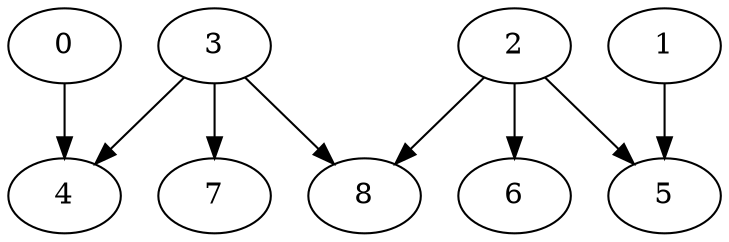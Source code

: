 digraph G {
0 [NumberOfPointsInPath="112",P0x="55.5",P0y="123.5",P100x="31.5",P100y="141",P101x="31.5",P101y="139.5",P102x="41.5",P102y="129.5",P103x="43",P103y="129.5",P104x="44.5",P104y="127.5",P105x="46",P105y="127.5",P106x="46.5",P106y="126.5",P107x="49",P107y="126.5",P108x="49.5",P108y="125.5",P109x="51",P109y="125.5",P10x="80",P10y="129.5",P110x="51.5",P110y="124.5",P111x="55",P111y="124.5",P11x="81.5",P11y="129.5",P12x="91.5",P12y="139.5",P13x="91.5",P13y="141",P14x="93.5",P14y="142.5",P15x="93.5",P15y="144",P16x="94.5",P16y="144.5",P17x="94.5",P17y="146",P18x="95.5",P18y="146.5",P19x="95.5",P19y="148",P1x="67.5",P1y="123.5",P20x="96.5",P20y="148.5",P21x="96.5",P21y="151",P22x="97.5",P22y="151.5",P23x="97.5",P23y="154",P24x="98.5",P24y="154.5",P25x="98.5",P25y="157",P26x="99.5",P26y="157.5",P27x="99.5",P27y="163",P28x="100.5",P28y="163.5",P29x="100.5",P29y="178.5",P2x="68",P2y="124.5",P30x="99.5",P30y="179",P31x="99.5",P31y="184.5",P32x="98.5",P32y="185",P33x="98.5",P33y="187.5",P34x="97.5",P34y="188",P35x="97.5",P35y="190.5",P36x="96.5",P36y="191",P37x="96.5",P37y="193.5",P38x="95.5",P38y="194",P39x="95.5",P39y="195.5",P3x="71.5",P3y="124.5",P40x="94.5",P40y="196",P41x="94.5",P41y="197.5",P42x="93.5",P42y="198",P43x="93.5",P43y="199.5",P44x="91.5",P44y="201",P45x="91.5",P45y="202.5",P46x="81.5",P46y="212.5",P47x="80",P47y="212.5",P48x="78.5",P48y="214.5",P49x="77",P49y="214.5",P4x="72",P4y="125.5",P50x="76.5",P50y="215.5",P51x="74",P51y="215.5",P52x="73.5",P52y="216.5",P53x="72",P53y="216.5",P54x="71.5",P54y="217.5",P55x="68",P55y="217.5",P56x="67.5",P56y="218.5",P57x="55.5",P57y="218.5",P58x="55",P58y="217.5",P59x="51.5",P59y="217.5",P5x="73.5",P5y="125.5",P60x="51",P60y="216.5",P61x="49.5",P61y="216.5",P62x="49",P62y="215.5",P63x="46.5",P63y="215.5",P64x="46",P64y="214.5",P65x="44.5",P65y="214.5",P66x="43",P66y="212.5",P67x="41.5",P67y="212.5",P68x="31.5",P68y="202.5",P69x="31.5",P69y="201",P6x="74",P6y="126.5",P70x="29.5",P70y="199.5",P71x="29.5",P71y="198",P72x="28.5",P72y="197.5",P73x="28.5",P73y="196",P74x="27.5",P74y="195.5",P75x="27.5",P75y="194",P76x="26.5",P76y="193.5",P77x="26.5",P77y="191",P78x="25.5",P78y="190.5",P79x="25.5",P79y="188",P7x="76.5",P7y="126.5",P80x="24.5",P80y="187.5",P81x="24.5",P81y="185",P82x="23.5",P82y="184.5",P83x="23.5",P83y="179",P84x="22.5",P84y="178.5",P85x="22.5",P85y="163.5",P86x="23.5",P86y="163",P87x="23.5",P87y="157.5",P88x="24.5",P88y="157",P89x="24.5",P89y="154.5",P8x="77",P8y="127.5",P90x="25.5",P90y="154",P91x="25.5",P91y="151.5",P92x="26.5",P92y="151",P93x="26.5",P93y="148.5",P94x="27.5",P94y="148",P95x="27.5",P95y="146.5",P96x="28.5",P96y="146",P97x="28.5",P97y="144.5",P98x="29.5",P98y="144",P99x="29.5",P99y="142.5",P9x="78.5",P9y="127.5",SegmentationLevel="0",SegmentationType="0"];
1 [NumberOfPointsInPath="5",P0x="187.5",P0y="31.5",P1x="221.5",P1y="31.5",P2x="221.5",P2y="202.5",P3x="187.5",P3y="202.5",P4x="187.5",P4y="33",SegmentationLevel="0",SegmentationType="0"];
2 [NumberOfPointsInPath="120",P0x="134.5",P0y="38.5",P100x="122.5",P100y="69",P101x="122.5",P101y="64.5",P102x="123.5",P102y="64",P103x="123.5",P103y="60.5",P104x="124.5",P104y="60",P105x="124.5",P105y="56.5",P106x="125.5",P106y="56",P107x="125.5",P107y="52.5",P108x="126.5",P108y="52",P109x="126.5",P109y="49.5",P10x="144.5",P10y="47.5",P110x="127.5",P110y="49",P111x="127.5",P111y="47.5",P112x="128.5",P112y="47",P113x="128.5",P113y="45.5",P114x="129.5",P114y="45",P115x="129.5",P115y="43.5",P116x="130.5",P116y="43",P117x="130.5",P117y="41.5",P118x="132.5",P118y="39.5",P119x="134",P119y="39.5",P11x="144.5",P11y="49",P12x="145.5",P12y="49.5",P13x="145.5",P13y="52",P14x="146.5",P14y="52.5",P15x="146.5",P15y="56",P16x="147.5",P16y="56.5",P17x="147.5",P17y="60",P18x="148.5",P18y="60.5",P19x="148.5",P19y="64",P1x="137.5",P1y="38.5",P20x="149.5",P20y="64.5",P21x="149.5",P21y="69",P22x="150.5",P22y="69.5",P23x="150.5",P23y="75",P24x="151.5",P24y="75.5",P25x="151.5",P25y="83",P26x="152.5",P26y="83.5",P27x="152.5",P27y="92",P28x="153.5",P28y="92.5",P29x="153.5",P29y="107",P2x="138",P2y="39.5",P30x="154.5",P30y="107.5",P31x="154.5",P31y="149.5",P32x="153.5",P32y="150",P33x="153.5",P33y="164.5",P34x="152.5",P34y="165",P35x="152.5",P35y="173.5",P36x="151.5",P36y="174",P37x="151.5",P37y="181.5",P38x="150.5",P38y="182",P39x="150.5",P39y="187.5",P3x="139.5",P3y="39.5",P40x="149.5",P40y="188",P41x="149.5",P41y="192.5",P42x="148.5",P42y="193",P43x="148.5",P43y="196.5",P44x="147.5",P44y="197",P45x="147.5",P45y="200.5",P46x="146.5",P46y="201",P47x="146.5",P47y="204.5",P48x="145.5",P48y="205",P49x="145.5",P49y="207.5",P4x="141.5",P4y="41.5",P50x="144.5",P50y="208",P51x="144.5",P51y="209.5",P52x="143.5",P52y="210",P53x="143.5",P53y="211.5",P54x="142.5",P54y="212",P55x="142.5",P55y="213.5",P56x="141.5",P56y="214",P57x="141.5",P57y="215.5",P58x="139.5",P58y="217.5",P59x="138",P59y="217.5",P5x="141.5",P5y="43",P60x="137.5",P60y="218.5",P61x="134.5",P61y="218.5",P62x="134",P62y="217.5",P63x="132.5",P63y="217.5",P64x="130.5",P64y="215.5",P65x="130.5",P65y="214",P66x="129.5",P66y="213.5",P67x="129.5",P67y="212",P68x="128.5",P68y="211.5",P69x="128.5",P69y="210",P6x="142.5",P6y="43.5",P70x="127.5",P70y="209.5",P71x="127.5",P71y="208",P72x="126.5",P72y="207.5",P73x="126.5",P73y="205",P74x="125.5",P74y="204.5",P75x="125.5",P75y="201",P76x="124.5",P76y="200.5",P77x="124.5",P77y="197",P78x="123.5",P78y="196.5",P79x="123.5",P79y="193",P7x="142.5",P7y="45",P80x="122.5",P80y="192.5",P81x="122.5",P81y="188",P82x="121.5",P82y="187.5",P83x="121.5",P83y="182",P84x="120.5",P84y="181.5",P85x="120.5",P85y="174",P86x="119.5",P86y="173.5",P87x="119.5",P87y="165",P88x="118.5",P88y="164.5",P89x="118.5",P89y="150",P8x="143.5",P8y="45.5",P90x="117.5",P90y="149.5",P91x="117.5",P91y="107.5",P92x="118.5",P92y="107",P93x="118.5",P93y="92.5",P94x="119.5",P94y="92",P95x="119.5",P95y="83.5",P96x="120.5",P96y="83",P97x="120.5",P97y="75.5",P98x="121.5",P98y="75",P99x="121.5",P99y="69.5",P9x="143.5",P9y="47",SegmentationLevel="0",SegmentationType="0"];
3 [NumberOfPointsInPath="5",P0x="19.5",P0y="30.5",P1x="84.5",P1y="30.5",P2x="84.5",P2y="94.5",P3x="19.5",P3y="94.5",P4x="19.5",P4y="32",SegmentationLevel="0",SegmentationType="0"];
4 [NumberOfPointsInPath="164",P0x="53.5",P0y="85.5",P100x="25.5",P100y="202.5",P101x="25.5",P101y="201",P102x="24.5",P102y="200.5",P103x="24.5",P103y="199",P104x="23.5",P104y="198.5",P105x="23.5",P105y="197",P106x="22.5",P106y="196.5",P107x="22.5",P107y="195",P108x="21.5",P108y="194.5",P109x="21.5",P109y="192",P10x="85",P10y="96.5",P110x="21",P110y="191.5",P111x="19.5",P111y="191.5",P112x="19.5",P112y="189",P113x="18.5",P113y="188.5",P114x="18.5",P114y="186",P115x="17.5",P115y="185.5",P116x="17.5",P116y="183",P117x="16.5",P117y="182.5",P118x="16.5",P118y="179",P119x="15.5",P119y="178.5",P11x="86.5",P11y="96.5",P120x="15.5",P120y="173",P121x="14.5",P121y="172.5",P122x="14.5",P122y="166",P123x="13.5",P123y="165.5",P124x="13.5",P124y="142.5",P125x="14.5",P125y="142",P126x="14.5",P126y="135.5",P127x="15.5",P127y="135",P128x="15.5",P128y="129.5",P129x="16.5",P129y="129",P12x="89.5",P12y="99.5",P130x="16.5",P130y="125.5",P131x="17.5",P131y="125",P132x="17.5",P132y="122.5",P133x="18.5",P133y="122",P134x="18.5",P134y="119.5",P135x="19.5",P135y="119",P136x="19.5",P136y="116.5",P137x="21",P137y="116.5",P138x="21.5",P138y="115",P139x="21.5",P139y="113.5",P13x="89.5",P13y="101",P140x="22.5",P140y="113",P141x="22.5",P141y="111.5",P142x="23.5",P142y="111",P143x="23.5",P143y="109.5",P144x="24.5",P144y="109",P145x="24.5",P145y="107.5",P146x="25.5",P146y="107",P147x="25.5",P147y="105.5",P148x="26.5",P148y="104.5",P149x="28",P149y="104.5",P14x="91.5",P14y="102.5",P150x="28.5",P150y="104",P151x="28.5",P151y="102.5",P152x="30.5",P152y="101",P153x="30.5",P153y="99.5",P154x="33.5",P154y="96.5",P155x="35",P155y="96.5",P156x="40.5",P156y="90.5",P157x="43",P157y="90.5",P158x="44.5",P158y="88.5",P159x="46",P159y="88.5",P15x="91.5",P15y="104",P160x="46.5",P160y="87.5",P161x="50",P161y="87.5",P162x="50.5",P162y="86.5",P163x="53",P163y="86.5",P16x="92",P16y="104.5",P17x="93.5",P17y="104.5",P18x="94.5",P18y="105.5",P19x="94.5",P19y="107",P1x="66.5",P1y="85.5",P20x="95.5",P20y="107.5",P21x="95.5",P21y="109",P22x="96.5",P22y="109.5",P23x="96.5",P23y="111",P24x="97.5",P24y="111.5",P25x="97.5",P25y="113",P26x="98.5",P26y="113.5",P27x="98.5",P27y="116",P28x="99",P28y="116.5",P29x="100.5",P29y="116.5",P2x="67",P2y="86.5",P30x="100.5",P30y="119",P31x="101.5",P31y="119.5",P32x="101.5",P32y="122",P33x="102.5",P33y="122.5",P34x="102.5",P34y="125",P35x="103.5",P35y="125.5",P36x="103.5",P36y="129",P37x="104.5",P37y="129.5",P38x="104.5",P38y="135",P39x="105.5",P39y="135.5",P3x="69.5",P3y="86.5",P40x="105.5",P40y="142",P41x="106.5",P41y="142.5",P42x="106.5",P42y="165.5",P43x="105.5",P43y="166",P44x="105.5",P44y="172.5",P45x="104.5",P45y="173",P46x="104.5",P46y="178.5",P47x="103.5",P47y="179",P48x="103.5",P48y="182.5",P49x="102.5",P49y="183",P4x="70",P4y="87.5",P50x="102.5",P50y="185.5",P51x="101.5",P51y="186",P52x="101.5",P52y="188.5",P53x="100.5",P53y="189",P54x="100.5",P54y="191.5",P55x="99",P55y="191.5",P56x="98.5",P56y="193",P57x="98.5",P57y="194.5",P58x="97.5",P58y="195",P59x="97.5",P59y="196.5",P5x="73.5",P5y="87.5",P60x="96.5",P60y="197",P61x="96.5",P61y="198.5",P62x="95.5",P62y="199",P63x="95.5",P63y="200.5",P64x="94.5",P64y="201",P65x="94.5",P65y="202.5",P66x="93.5",P66y="203.5",P67x="92",P67y="203.5",P68x="91.5",P68y="204",P69x="91.5",P69y="205.5",P6x="74",P6y="88.5",P70x="89.5",P70y="207",P71x="89.5",P71y="208.5",P72x="86.5",P72y="211.5",P73x="85",P73y="211.5",P74x="79.5",P74y="217.5",P75x="77",P75y="217.5",P76x="75.5",P76y="219.5",P77x="74",P77y="219.5",P78x="73.5",P78y="220.5",P79x="70",P79y="220.5",P7x="75.5",P7y="88.5",P80x="69.5",P80y="221.5",P81x="67",P81y="221.5",P82x="66.5",P82y="222.5",P83x="53.5",P83y="222.5",P84x="53",P84y="221.5",P85x="50.5",P85y="221.5",P86x="50",P86y="220.5",P87x="46.5",P87y="220.5",P88x="46",P88y="219.5",P89x="44.5",P89y="219.5",P8x="77",P8y="90.5",P90x="43",P90y="217.5",P91x="40.5",P91y="217.5",P92x="35",P92y="211.5",P93x="33.5",P93y="211.5",P94x="30.5",P94y="208.5",P95x="30.5",P95y="207",P96x="28.5",P96y="205.5",P97x="28.5",P97y="204",P98x="28",P98y="203.5",P99x="26.5",P99y="203.5",P9x="79.5",P9y="90.5",SegmentationLevel="0",SegmentationType="1"];
5 [NumberOfPointsInPath="5",P0x="154.5",P0y="106.5",P1x="220.5",P1y="106.5",P2x="220.5",P2y="143.5",P3x="154.5",P3y="143.5",P4x="154.5",P4y="108",SegmentationLevel="0",SegmentationType="1"];
6 [NumberOfPointsInPath="46",P0x="138",P0y="55.5",P10x="143.5",P10y="102",P11x="144.5",P11y="102.5",P12x="144.5",P12y="160.5",P13x="143.5",P13y="161",P14x="143.5",P14y="180.5",P15x="142.5",P15y="181",P16x="142.5",P16y="191.5",P17x="141.5",P17y="192",P18x="141.5",P18y="198.5",P19x="140.5",P19y="199",P1x="139.5",P1y="56.5",P20x="140.5",P20y="203.5",P21x="139.5",P21y="204",P22x="139.5",P22y="206.5",P23x="138",P23y="207.5",P24x="136.5",P24y="206.5",P25x="136.5",P25y="204",P26x="135.5",P26y="203.5",P27x="135.5",P27y="199",P28x="134.5",P28y="198.5",P29x="134.5",P29y="192",P2x="139.5",P2y="59",P30x="133.5",P30y="191.5",P31x="133.5",P31y="181",P32x="132.5",P32y="180.5",P33x="132.5",P33y="161",P34x="131.5",P34y="160.5",P35x="131.5",P35y="102.5",P36x="132.5",P36y="102",P37x="132.5",P37y="82.5",P38x="133.5",P38y="82",P39x="133.5",P39y="71.5",P3x="140.5",P3y="59.5",P40x="134.5",P40y="71",P41x="134.5",P41y="64.5",P42x="135.5",P42y="64",P43x="135.5",P43y="59.5",P44x="136.5",P44y="59",P45x="136.5",P45y="56.5",P4x="140.5",P4y="64",P5x="141.5",P5y="64.5",P6x="141.5",P6y="71",P7x="142.5",P7y="71.5",P8x="142.5",P8y="82",P9x="143.5",P9y="82.5",SegmentationLevel="0",SegmentationType="1"];
7 [NumberOfPointsInPath="5",P0x="19.5",P0y="31.5",P1x="55.5",P1y="31.5",P2x="55.5",P2y="72.5",P3x="19.5",P3y="72.5",P4x="19.5",P4y="33",SegmentationLevel="0",SegmentationType="1"];
8 [NumberOfPointsInPath="5",P0x="75.5",P0y="41.5",P1x="138.5",P1y="41.5",P2x="138.5",P2y="49.5",P3x="75.5",P3y="49.5",P4x="75.5",P4y="43",SegmentationLevel="0",SegmentationType="1"];
0 -> 4 [Value="5"];
1 -> 5 [Value="2"];
2 -> 5 [Value="2"];
2 -> 6 [Value="6"];
2 -> 8 [Value="2"];
3 -> 4 [Value="2"];
3 -> 7 [Value="4"];
3 -> 8 [Value="2"];
}
